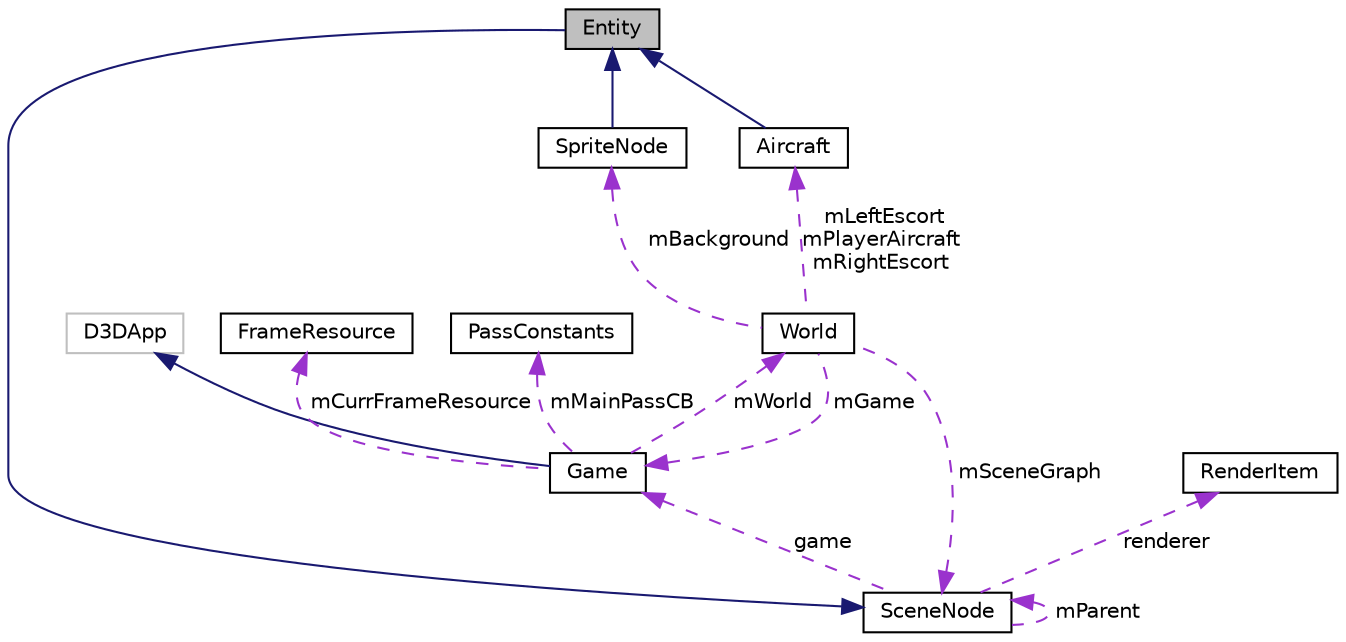 digraph "Entity"
{
 // LATEX_PDF_SIZE
  edge [fontname="Helvetica",fontsize="10",labelfontname="Helvetica",labelfontsize="10"];
  node [fontname="Helvetica",fontsize="10",shape=record];
  Node1 [label="Entity",height=0.2,width=0.4,color="black", fillcolor="grey75", style="filled", fontcolor="black",tooltip="Entity class. Extends SceneNode class."];
  Node2 -> Node1 [dir="back",color="midnightblue",fontsize="10",style="solid",fontname="Helvetica"];
  Node2 [label="SceneNode",height=0.2,width=0.4,color="black", fillcolor="white", style="filled",URL="$class_scene_node.html",tooltip=" "];
  Node3 -> Node2 [dir="back",color="darkorchid3",fontsize="10",style="dashed",label=" game" ,fontname="Helvetica"];
  Node3 [label="Game",height=0.2,width=0.4,color="black", fillcolor="white", style="filled",URL="$class_game.html",tooltip=" "];
  Node4 -> Node3 [dir="back",color="midnightblue",fontsize="10",style="solid",fontname="Helvetica"];
  Node4 [label="D3DApp",height=0.2,width=0.4,color="grey75", fillcolor="white", style="filled",tooltip=" "];
  Node5 -> Node3 [dir="back",color="darkorchid3",fontsize="10",style="dashed",label=" mCurrFrameResource" ,fontname="Helvetica"];
  Node5 [label="FrameResource",height=0.2,width=0.4,color="black", fillcolor="white", style="filled",URL="$struct_frame_resource.html",tooltip=" "];
  Node6 -> Node3 [dir="back",color="darkorchid3",fontsize="10",style="dashed",label=" mMainPassCB" ,fontname="Helvetica"];
  Node6 [label="PassConstants",height=0.2,width=0.4,color="black", fillcolor="white", style="filled",URL="$struct_pass_constants.html",tooltip=" "];
  Node7 -> Node3 [dir="back",color="darkorchid3",fontsize="10",style="dashed",label=" mWorld" ,fontname="Helvetica"];
  Node7 [label="World",height=0.2,width=0.4,color="black", fillcolor="white", style="filled",URL="$class_world.html",tooltip="World class Creats game objectes."];
  Node3 -> Node7 [dir="back",color="darkorchid3",fontsize="10",style="dashed",label=" mGame" ,fontname="Helvetica"];
  Node2 -> Node7 [dir="back",color="darkorchid3",fontsize="10",style="dashed",label=" mSceneGraph" ,fontname="Helvetica"];
  Node8 -> Node7 [dir="back",color="darkorchid3",fontsize="10",style="dashed",label=" mLeftEscort\nmPlayerAircraft\nmRightEscort" ,fontname="Helvetica"];
  Node8 [label="Aircraft",height=0.2,width=0.4,color="black", fillcolor="white", style="filled",URL="$class_aircraft.html",tooltip="Aircraft class. Creats Aircraft renderItem."];
  Node1 -> Node8 [dir="back",color="midnightblue",fontsize="10",style="solid",fontname="Helvetica"];
  Node9 -> Node7 [dir="back",color="darkorchid3",fontsize="10",style="dashed",label=" mBackground" ,fontname="Helvetica"];
  Node9 [label="SpriteNode",height=0.2,width=0.4,color="black", fillcolor="white", style="filled",URL="$class_sprite_node.html",tooltip="SpriteNode class. Extends enetity class."];
  Node1 -> Node9 [dir="back",color="midnightblue",fontsize="10",style="solid",fontname="Helvetica"];
  Node10 -> Node2 [dir="back",color="darkorchid3",fontsize="10",style="dashed",label=" renderer" ,fontname="Helvetica"];
  Node10 [label="RenderItem",height=0.2,width=0.4,color="black", fillcolor="white", style="filled",URL="$struct_render_item.html",tooltip=" "];
  Node2 -> Node2 [dir="back",color="darkorchid3",fontsize="10",style="dashed",label=" mParent" ,fontname="Helvetica"];
}
